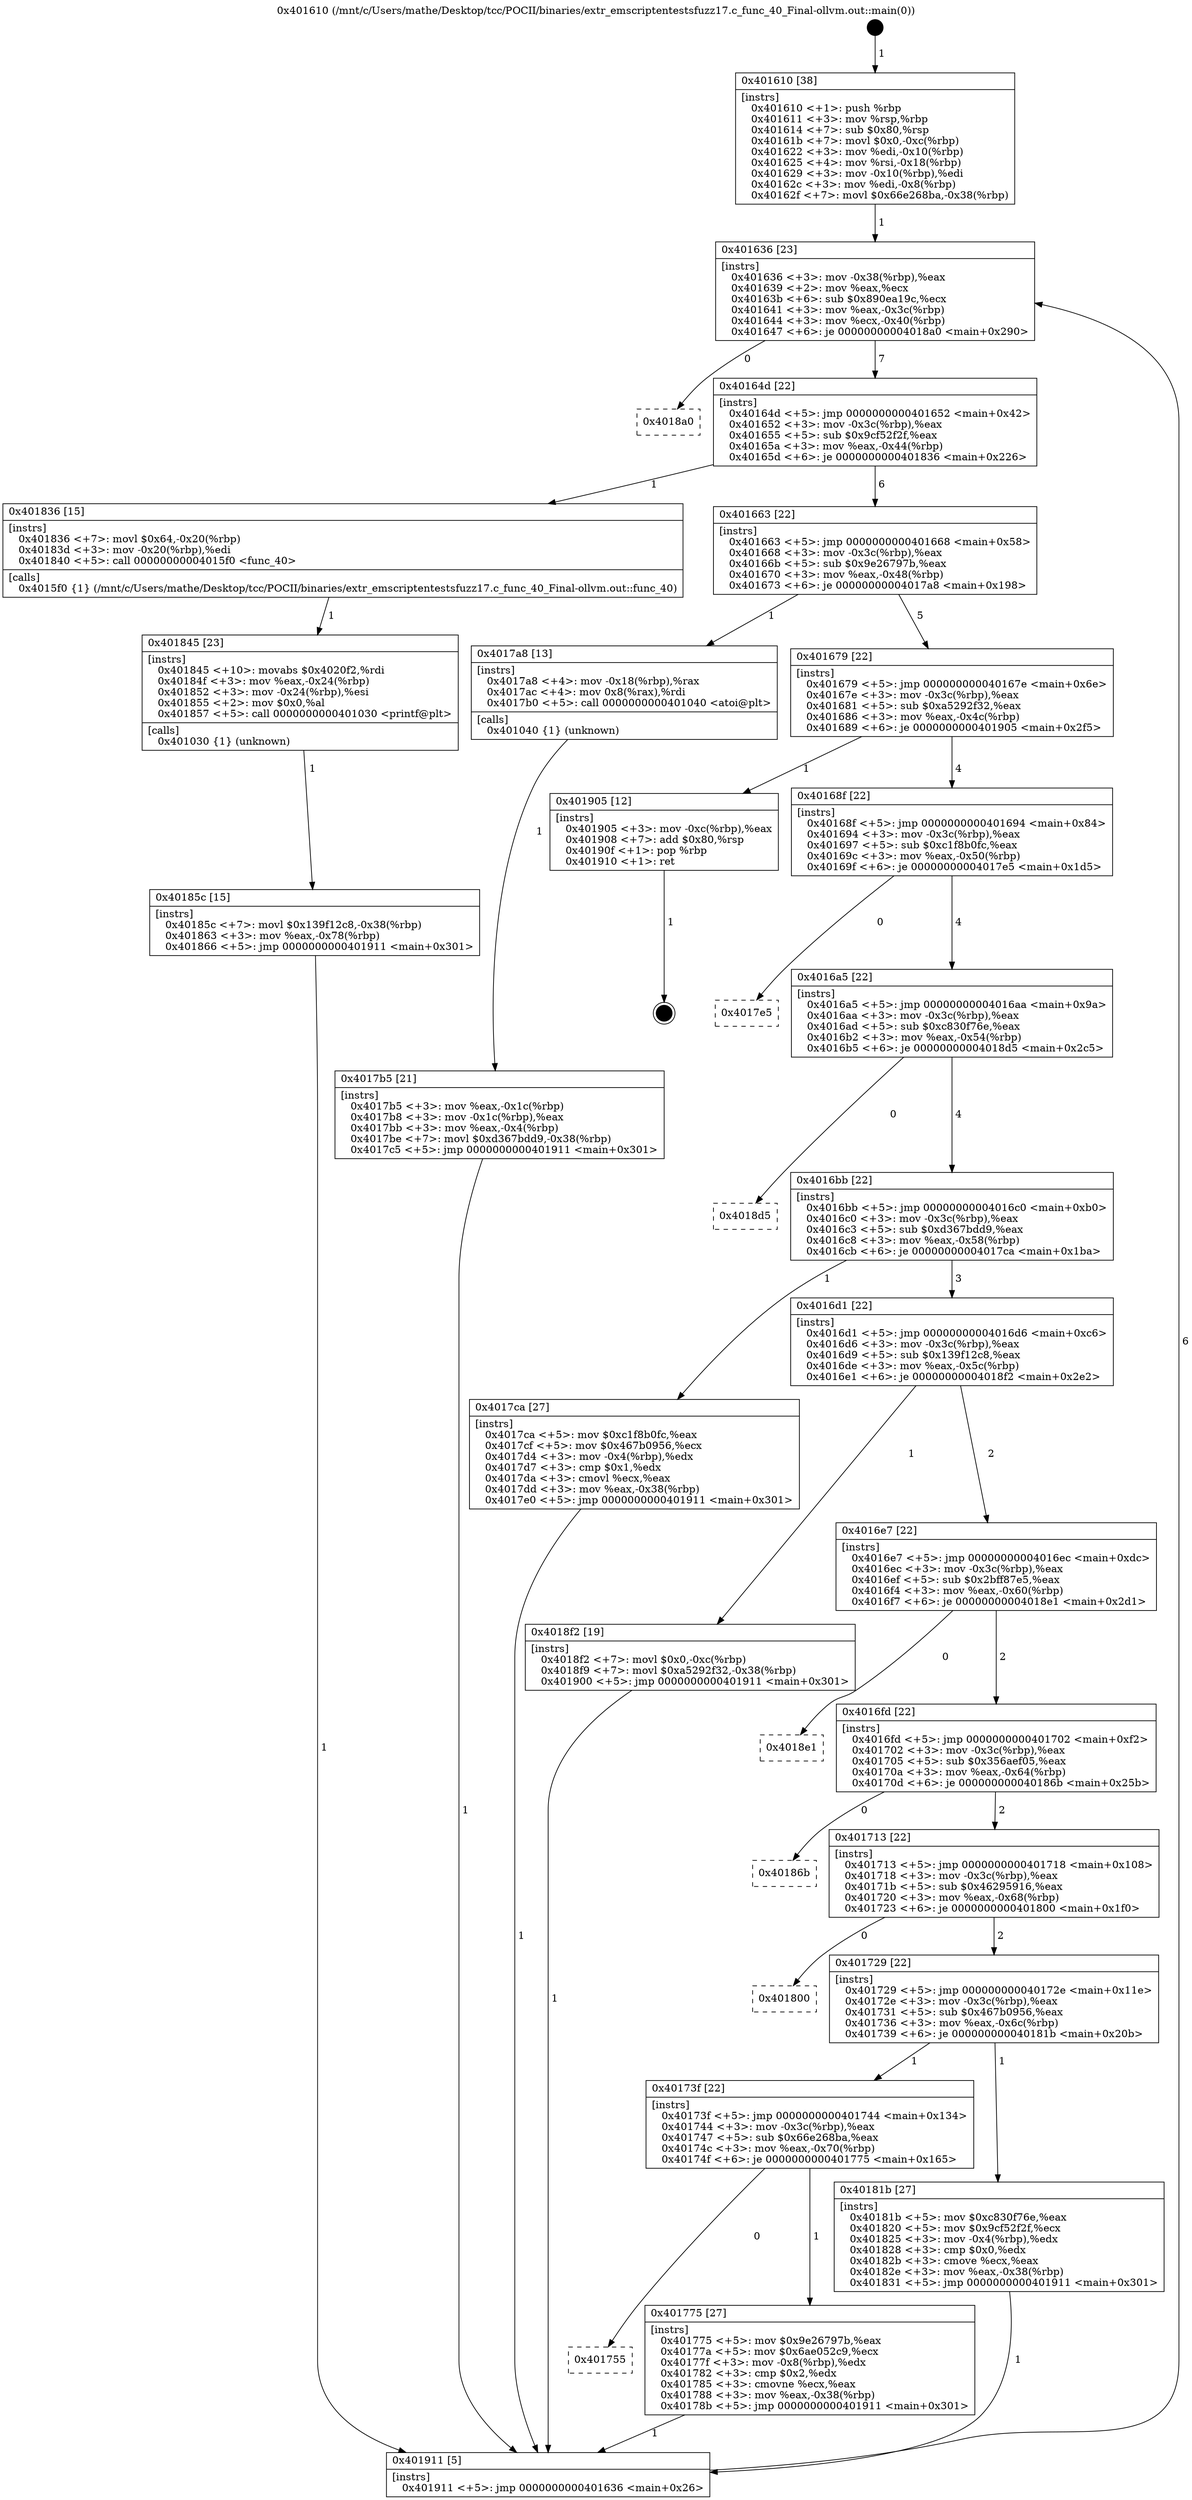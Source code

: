 digraph "0x401610" {
  label = "0x401610 (/mnt/c/Users/mathe/Desktop/tcc/POCII/binaries/extr_emscriptentestsfuzz17.c_func_40_Final-ollvm.out::main(0))"
  labelloc = "t"
  node[shape=record]

  Entry [label="",width=0.3,height=0.3,shape=circle,fillcolor=black,style=filled]
  "0x401636" [label="{
     0x401636 [23]\l
     | [instrs]\l
     &nbsp;&nbsp;0x401636 \<+3\>: mov -0x38(%rbp),%eax\l
     &nbsp;&nbsp;0x401639 \<+2\>: mov %eax,%ecx\l
     &nbsp;&nbsp;0x40163b \<+6\>: sub $0x890ea19c,%ecx\l
     &nbsp;&nbsp;0x401641 \<+3\>: mov %eax,-0x3c(%rbp)\l
     &nbsp;&nbsp;0x401644 \<+3\>: mov %ecx,-0x40(%rbp)\l
     &nbsp;&nbsp;0x401647 \<+6\>: je 00000000004018a0 \<main+0x290\>\l
  }"]
  "0x4018a0" [label="{
     0x4018a0\l
  }", style=dashed]
  "0x40164d" [label="{
     0x40164d [22]\l
     | [instrs]\l
     &nbsp;&nbsp;0x40164d \<+5\>: jmp 0000000000401652 \<main+0x42\>\l
     &nbsp;&nbsp;0x401652 \<+3\>: mov -0x3c(%rbp),%eax\l
     &nbsp;&nbsp;0x401655 \<+5\>: sub $0x9cf52f2f,%eax\l
     &nbsp;&nbsp;0x40165a \<+3\>: mov %eax,-0x44(%rbp)\l
     &nbsp;&nbsp;0x40165d \<+6\>: je 0000000000401836 \<main+0x226\>\l
  }"]
  Exit [label="",width=0.3,height=0.3,shape=circle,fillcolor=black,style=filled,peripheries=2]
  "0x401836" [label="{
     0x401836 [15]\l
     | [instrs]\l
     &nbsp;&nbsp;0x401836 \<+7\>: movl $0x64,-0x20(%rbp)\l
     &nbsp;&nbsp;0x40183d \<+3\>: mov -0x20(%rbp),%edi\l
     &nbsp;&nbsp;0x401840 \<+5\>: call 00000000004015f0 \<func_40\>\l
     | [calls]\l
     &nbsp;&nbsp;0x4015f0 \{1\} (/mnt/c/Users/mathe/Desktop/tcc/POCII/binaries/extr_emscriptentestsfuzz17.c_func_40_Final-ollvm.out::func_40)\l
  }"]
  "0x401663" [label="{
     0x401663 [22]\l
     | [instrs]\l
     &nbsp;&nbsp;0x401663 \<+5\>: jmp 0000000000401668 \<main+0x58\>\l
     &nbsp;&nbsp;0x401668 \<+3\>: mov -0x3c(%rbp),%eax\l
     &nbsp;&nbsp;0x40166b \<+5\>: sub $0x9e26797b,%eax\l
     &nbsp;&nbsp;0x401670 \<+3\>: mov %eax,-0x48(%rbp)\l
     &nbsp;&nbsp;0x401673 \<+6\>: je 00000000004017a8 \<main+0x198\>\l
  }"]
  "0x40185c" [label="{
     0x40185c [15]\l
     | [instrs]\l
     &nbsp;&nbsp;0x40185c \<+7\>: movl $0x139f12c8,-0x38(%rbp)\l
     &nbsp;&nbsp;0x401863 \<+3\>: mov %eax,-0x78(%rbp)\l
     &nbsp;&nbsp;0x401866 \<+5\>: jmp 0000000000401911 \<main+0x301\>\l
  }"]
  "0x4017a8" [label="{
     0x4017a8 [13]\l
     | [instrs]\l
     &nbsp;&nbsp;0x4017a8 \<+4\>: mov -0x18(%rbp),%rax\l
     &nbsp;&nbsp;0x4017ac \<+4\>: mov 0x8(%rax),%rdi\l
     &nbsp;&nbsp;0x4017b0 \<+5\>: call 0000000000401040 \<atoi@plt\>\l
     | [calls]\l
     &nbsp;&nbsp;0x401040 \{1\} (unknown)\l
  }"]
  "0x401679" [label="{
     0x401679 [22]\l
     | [instrs]\l
     &nbsp;&nbsp;0x401679 \<+5\>: jmp 000000000040167e \<main+0x6e\>\l
     &nbsp;&nbsp;0x40167e \<+3\>: mov -0x3c(%rbp),%eax\l
     &nbsp;&nbsp;0x401681 \<+5\>: sub $0xa5292f32,%eax\l
     &nbsp;&nbsp;0x401686 \<+3\>: mov %eax,-0x4c(%rbp)\l
     &nbsp;&nbsp;0x401689 \<+6\>: je 0000000000401905 \<main+0x2f5\>\l
  }"]
  "0x401845" [label="{
     0x401845 [23]\l
     | [instrs]\l
     &nbsp;&nbsp;0x401845 \<+10\>: movabs $0x4020f2,%rdi\l
     &nbsp;&nbsp;0x40184f \<+3\>: mov %eax,-0x24(%rbp)\l
     &nbsp;&nbsp;0x401852 \<+3\>: mov -0x24(%rbp),%esi\l
     &nbsp;&nbsp;0x401855 \<+2\>: mov $0x0,%al\l
     &nbsp;&nbsp;0x401857 \<+5\>: call 0000000000401030 \<printf@plt\>\l
     | [calls]\l
     &nbsp;&nbsp;0x401030 \{1\} (unknown)\l
  }"]
  "0x401905" [label="{
     0x401905 [12]\l
     | [instrs]\l
     &nbsp;&nbsp;0x401905 \<+3\>: mov -0xc(%rbp),%eax\l
     &nbsp;&nbsp;0x401908 \<+7\>: add $0x80,%rsp\l
     &nbsp;&nbsp;0x40190f \<+1\>: pop %rbp\l
     &nbsp;&nbsp;0x401910 \<+1\>: ret\l
  }"]
  "0x40168f" [label="{
     0x40168f [22]\l
     | [instrs]\l
     &nbsp;&nbsp;0x40168f \<+5\>: jmp 0000000000401694 \<main+0x84\>\l
     &nbsp;&nbsp;0x401694 \<+3\>: mov -0x3c(%rbp),%eax\l
     &nbsp;&nbsp;0x401697 \<+5\>: sub $0xc1f8b0fc,%eax\l
     &nbsp;&nbsp;0x40169c \<+3\>: mov %eax,-0x50(%rbp)\l
     &nbsp;&nbsp;0x40169f \<+6\>: je 00000000004017e5 \<main+0x1d5\>\l
  }"]
  "0x4017b5" [label="{
     0x4017b5 [21]\l
     | [instrs]\l
     &nbsp;&nbsp;0x4017b5 \<+3\>: mov %eax,-0x1c(%rbp)\l
     &nbsp;&nbsp;0x4017b8 \<+3\>: mov -0x1c(%rbp),%eax\l
     &nbsp;&nbsp;0x4017bb \<+3\>: mov %eax,-0x4(%rbp)\l
     &nbsp;&nbsp;0x4017be \<+7\>: movl $0xd367bdd9,-0x38(%rbp)\l
     &nbsp;&nbsp;0x4017c5 \<+5\>: jmp 0000000000401911 \<main+0x301\>\l
  }"]
  "0x4017e5" [label="{
     0x4017e5\l
  }", style=dashed]
  "0x4016a5" [label="{
     0x4016a5 [22]\l
     | [instrs]\l
     &nbsp;&nbsp;0x4016a5 \<+5\>: jmp 00000000004016aa \<main+0x9a\>\l
     &nbsp;&nbsp;0x4016aa \<+3\>: mov -0x3c(%rbp),%eax\l
     &nbsp;&nbsp;0x4016ad \<+5\>: sub $0xc830f76e,%eax\l
     &nbsp;&nbsp;0x4016b2 \<+3\>: mov %eax,-0x54(%rbp)\l
     &nbsp;&nbsp;0x4016b5 \<+6\>: je 00000000004018d5 \<main+0x2c5\>\l
  }"]
  "0x401610" [label="{
     0x401610 [38]\l
     | [instrs]\l
     &nbsp;&nbsp;0x401610 \<+1\>: push %rbp\l
     &nbsp;&nbsp;0x401611 \<+3\>: mov %rsp,%rbp\l
     &nbsp;&nbsp;0x401614 \<+7\>: sub $0x80,%rsp\l
     &nbsp;&nbsp;0x40161b \<+7\>: movl $0x0,-0xc(%rbp)\l
     &nbsp;&nbsp;0x401622 \<+3\>: mov %edi,-0x10(%rbp)\l
     &nbsp;&nbsp;0x401625 \<+4\>: mov %rsi,-0x18(%rbp)\l
     &nbsp;&nbsp;0x401629 \<+3\>: mov -0x10(%rbp),%edi\l
     &nbsp;&nbsp;0x40162c \<+3\>: mov %edi,-0x8(%rbp)\l
     &nbsp;&nbsp;0x40162f \<+7\>: movl $0x66e268ba,-0x38(%rbp)\l
  }"]
  "0x4018d5" [label="{
     0x4018d5\l
  }", style=dashed]
  "0x4016bb" [label="{
     0x4016bb [22]\l
     | [instrs]\l
     &nbsp;&nbsp;0x4016bb \<+5\>: jmp 00000000004016c0 \<main+0xb0\>\l
     &nbsp;&nbsp;0x4016c0 \<+3\>: mov -0x3c(%rbp),%eax\l
     &nbsp;&nbsp;0x4016c3 \<+5\>: sub $0xd367bdd9,%eax\l
     &nbsp;&nbsp;0x4016c8 \<+3\>: mov %eax,-0x58(%rbp)\l
     &nbsp;&nbsp;0x4016cb \<+6\>: je 00000000004017ca \<main+0x1ba\>\l
  }"]
  "0x401911" [label="{
     0x401911 [5]\l
     | [instrs]\l
     &nbsp;&nbsp;0x401911 \<+5\>: jmp 0000000000401636 \<main+0x26\>\l
  }"]
  "0x4017ca" [label="{
     0x4017ca [27]\l
     | [instrs]\l
     &nbsp;&nbsp;0x4017ca \<+5\>: mov $0xc1f8b0fc,%eax\l
     &nbsp;&nbsp;0x4017cf \<+5\>: mov $0x467b0956,%ecx\l
     &nbsp;&nbsp;0x4017d4 \<+3\>: mov -0x4(%rbp),%edx\l
     &nbsp;&nbsp;0x4017d7 \<+3\>: cmp $0x1,%edx\l
     &nbsp;&nbsp;0x4017da \<+3\>: cmovl %ecx,%eax\l
     &nbsp;&nbsp;0x4017dd \<+3\>: mov %eax,-0x38(%rbp)\l
     &nbsp;&nbsp;0x4017e0 \<+5\>: jmp 0000000000401911 \<main+0x301\>\l
  }"]
  "0x4016d1" [label="{
     0x4016d1 [22]\l
     | [instrs]\l
     &nbsp;&nbsp;0x4016d1 \<+5\>: jmp 00000000004016d6 \<main+0xc6\>\l
     &nbsp;&nbsp;0x4016d6 \<+3\>: mov -0x3c(%rbp),%eax\l
     &nbsp;&nbsp;0x4016d9 \<+5\>: sub $0x139f12c8,%eax\l
     &nbsp;&nbsp;0x4016de \<+3\>: mov %eax,-0x5c(%rbp)\l
     &nbsp;&nbsp;0x4016e1 \<+6\>: je 00000000004018f2 \<main+0x2e2\>\l
  }"]
  "0x401755" [label="{
     0x401755\l
  }", style=dashed]
  "0x4018f2" [label="{
     0x4018f2 [19]\l
     | [instrs]\l
     &nbsp;&nbsp;0x4018f2 \<+7\>: movl $0x0,-0xc(%rbp)\l
     &nbsp;&nbsp;0x4018f9 \<+7\>: movl $0xa5292f32,-0x38(%rbp)\l
     &nbsp;&nbsp;0x401900 \<+5\>: jmp 0000000000401911 \<main+0x301\>\l
  }"]
  "0x4016e7" [label="{
     0x4016e7 [22]\l
     | [instrs]\l
     &nbsp;&nbsp;0x4016e7 \<+5\>: jmp 00000000004016ec \<main+0xdc\>\l
     &nbsp;&nbsp;0x4016ec \<+3\>: mov -0x3c(%rbp),%eax\l
     &nbsp;&nbsp;0x4016ef \<+5\>: sub $0x2bff87e5,%eax\l
     &nbsp;&nbsp;0x4016f4 \<+3\>: mov %eax,-0x60(%rbp)\l
     &nbsp;&nbsp;0x4016f7 \<+6\>: je 00000000004018e1 \<main+0x2d1\>\l
  }"]
  "0x401775" [label="{
     0x401775 [27]\l
     | [instrs]\l
     &nbsp;&nbsp;0x401775 \<+5\>: mov $0x9e26797b,%eax\l
     &nbsp;&nbsp;0x40177a \<+5\>: mov $0x6ae052c9,%ecx\l
     &nbsp;&nbsp;0x40177f \<+3\>: mov -0x8(%rbp),%edx\l
     &nbsp;&nbsp;0x401782 \<+3\>: cmp $0x2,%edx\l
     &nbsp;&nbsp;0x401785 \<+3\>: cmovne %ecx,%eax\l
     &nbsp;&nbsp;0x401788 \<+3\>: mov %eax,-0x38(%rbp)\l
     &nbsp;&nbsp;0x40178b \<+5\>: jmp 0000000000401911 \<main+0x301\>\l
  }"]
  "0x4018e1" [label="{
     0x4018e1\l
  }", style=dashed]
  "0x4016fd" [label="{
     0x4016fd [22]\l
     | [instrs]\l
     &nbsp;&nbsp;0x4016fd \<+5\>: jmp 0000000000401702 \<main+0xf2\>\l
     &nbsp;&nbsp;0x401702 \<+3\>: mov -0x3c(%rbp),%eax\l
     &nbsp;&nbsp;0x401705 \<+5\>: sub $0x356aef05,%eax\l
     &nbsp;&nbsp;0x40170a \<+3\>: mov %eax,-0x64(%rbp)\l
     &nbsp;&nbsp;0x40170d \<+6\>: je 000000000040186b \<main+0x25b\>\l
  }"]
  "0x40173f" [label="{
     0x40173f [22]\l
     | [instrs]\l
     &nbsp;&nbsp;0x40173f \<+5\>: jmp 0000000000401744 \<main+0x134\>\l
     &nbsp;&nbsp;0x401744 \<+3\>: mov -0x3c(%rbp),%eax\l
     &nbsp;&nbsp;0x401747 \<+5\>: sub $0x66e268ba,%eax\l
     &nbsp;&nbsp;0x40174c \<+3\>: mov %eax,-0x70(%rbp)\l
     &nbsp;&nbsp;0x40174f \<+6\>: je 0000000000401775 \<main+0x165\>\l
  }"]
  "0x40186b" [label="{
     0x40186b\l
  }", style=dashed]
  "0x401713" [label="{
     0x401713 [22]\l
     | [instrs]\l
     &nbsp;&nbsp;0x401713 \<+5\>: jmp 0000000000401718 \<main+0x108\>\l
     &nbsp;&nbsp;0x401718 \<+3\>: mov -0x3c(%rbp),%eax\l
     &nbsp;&nbsp;0x40171b \<+5\>: sub $0x46295916,%eax\l
     &nbsp;&nbsp;0x401720 \<+3\>: mov %eax,-0x68(%rbp)\l
     &nbsp;&nbsp;0x401723 \<+6\>: je 0000000000401800 \<main+0x1f0\>\l
  }"]
  "0x40181b" [label="{
     0x40181b [27]\l
     | [instrs]\l
     &nbsp;&nbsp;0x40181b \<+5\>: mov $0xc830f76e,%eax\l
     &nbsp;&nbsp;0x401820 \<+5\>: mov $0x9cf52f2f,%ecx\l
     &nbsp;&nbsp;0x401825 \<+3\>: mov -0x4(%rbp),%edx\l
     &nbsp;&nbsp;0x401828 \<+3\>: cmp $0x0,%edx\l
     &nbsp;&nbsp;0x40182b \<+3\>: cmove %ecx,%eax\l
     &nbsp;&nbsp;0x40182e \<+3\>: mov %eax,-0x38(%rbp)\l
     &nbsp;&nbsp;0x401831 \<+5\>: jmp 0000000000401911 \<main+0x301\>\l
  }"]
  "0x401800" [label="{
     0x401800\l
  }", style=dashed]
  "0x401729" [label="{
     0x401729 [22]\l
     | [instrs]\l
     &nbsp;&nbsp;0x401729 \<+5\>: jmp 000000000040172e \<main+0x11e\>\l
     &nbsp;&nbsp;0x40172e \<+3\>: mov -0x3c(%rbp),%eax\l
     &nbsp;&nbsp;0x401731 \<+5\>: sub $0x467b0956,%eax\l
     &nbsp;&nbsp;0x401736 \<+3\>: mov %eax,-0x6c(%rbp)\l
     &nbsp;&nbsp;0x401739 \<+6\>: je 000000000040181b \<main+0x20b\>\l
  }"]
  Entry -> "0x401610" [label=" 1"]
  "0x401636" -> "0x4018a0" [label=" 0"]
  "0x401636" -> "0x40164d" [label=" 7"]
  "0x401905" -> Exit [label=" 1"]
  "0x40164d" -> "0x401836" [label=" 1"]
  "0x40164d" -> "0x401663" [label=" 6"]
  "0x4018f2" -> "0x401911" [label=" 1"]
  "0x401663" -> "0x4017a8" [label=" 1"]
  "0x401663" -> "0x401679" [label=" 5"]
  "0x40185c" -> "0x401911" [label=" 1"]
  "0x401679" -> "0x401905" [label=" 1"]
  "0x401679" -> "0x40168f" [label=" 4"]
  "0x401845" -> "0x40185c" [label=" 1"]
  "0x40168f" -> "0x4017e5" [label=" 0"]
  "0x40168f" -> "0x4016a5" [label=" 4"]
  "0x401836" -> "0x401845" [label=" 1"]
  "0x4016a5" -> "0x4018d5" [label=" 0"]
  "0x4016a5" -> "0x4016bb" [label=" 4"]
  "0x40181b" -> "0x401911" [label=" 1"]
  "0x4016bb" -> "0x4017ca" [label=" 1"]
  "0x4016bb" -> "0x4016d1" [label=" 3"]
  "0x4017ca" -> "0x401911" [label=" 1"]
  "0x4016d1" -> "0x4018f2" [label=" 1"]
  "0x4016d1" -> "0x4016e7" [label=" 2"]
  "0x4017b5" -> "0x401911" [label=" 1"]
  "0x4016e7" -> "0x4018e1" [label=" 0"]
  "0x4016e7" -> "0x4016fd" [label=" 2"]
  "0x4017a8" -> "0x4017b5" [label=" 1"]
  "0x4016fd" -> "0x40186b" [label=" 0"]
  "0x4016fd" -> "0x401713" [label=" 2"]
  "0x401610" -> "0x401636" [label=" 1"]
  "0x401713" -> "0x401800" [label=" 0"]
  "0x401713" -> "0x401729" [label=" 2"]
  "0x401775" -> "0x401911" [label=" 1"]
  "0x401729" -> "0x40181b" [label=" 1"]
  "0x401729" -> "0x40173f" [label=" 1"]
  "0x401911" -> "0x401636" [label=" 6"]
  "0x40173f" -> "0x401775" [label=" 1"]
  "0x40173f" -> "0x401755" [label=" 0"]
}
